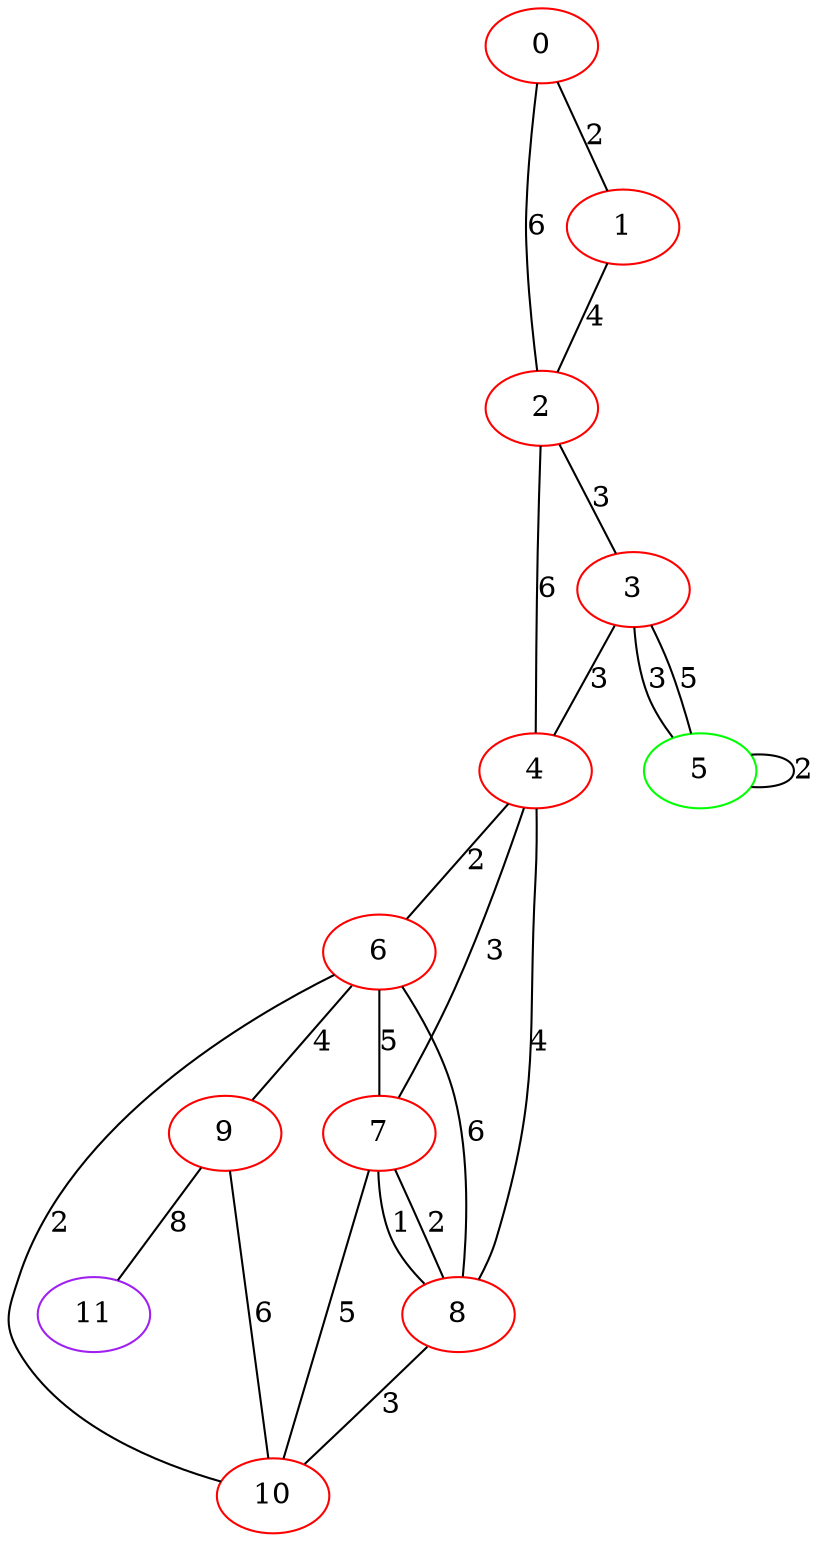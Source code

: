 graph "" {
0 [color=red, weight=1];
1 [color=red, weight=1];
2 [color=red, weight=1];
3 [color=red, weight=1];
4 [color=red, weight=1];
5 [color=green, weight=2];
6 [color=red, weight=1];
7 [color=red, weight=1];
8 [color=red, weight=1];
9 [color=red, weight=1];
10 [color=red, weight=1];
11 [color=purple, weight=4];
0 -- 1  [key=0, label=2];
0 -- 2  [key=0, label=6];
1 -- 2  [key=0, label=4];
2 -- 3  [key=0, label=3];
2 -- 4  [key=0, label=6];
3 -- 4  [key=0, label=3];
3 -- 5  [key=0, label=3];
3 -- 5  [key=1, label=5];
4 -- 8  [key=0, label=4];
4 -- 6  [key=0, label=2];
4 -- 7  [key=0, label=3];
5 -- 5  [key=0, label=2];
6 -- 8  [key=0, label=6];
6 -- 9  [key=0, label=4];
6 -- 10  [key=0, label=2];
6 -- 7  [key=0, label=5];
7 -- 8  [key=0, label=1];
7 -- 8  [key=1, label=2];
7 -- 10  [key=0, label=5];
8 -- 10  [key=0, label=3];
9 -- 10  [key=0, label=6];
9 -- 11  [key=0, label=8];
}
